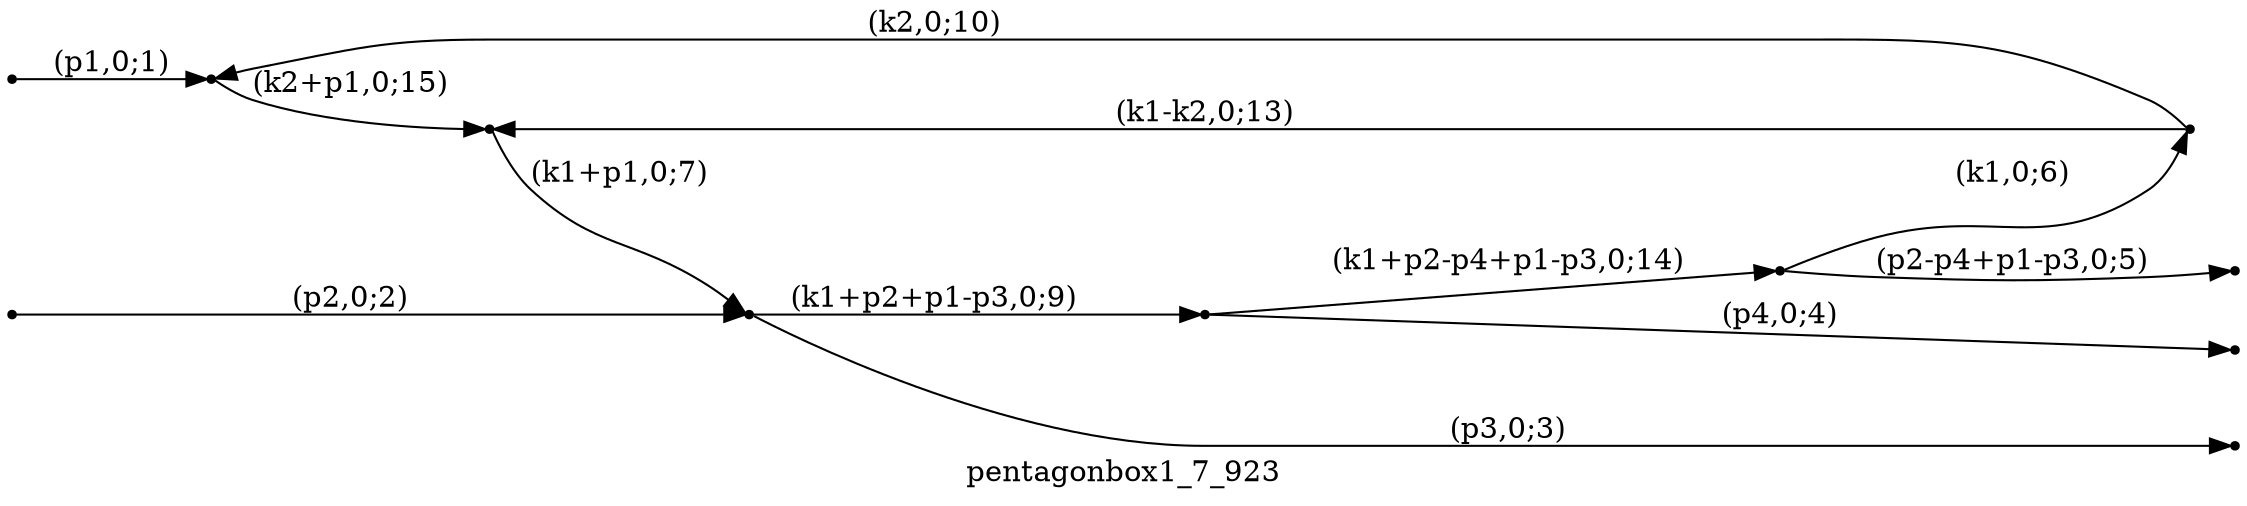 digraph pentagonbox1_7_923 {
  label="pentagonbox1_7_923";
  rankdir="LR";
  subgraph edges {
    -1 -> 6 [label="(p1,0;1)"];
    -2 -> 3 [label="(p2,0;2)"];
    3 -> -3 [label="(p3,0;3)"];
    5 -> -4 [label="(p4,0;4)"];
    1 -> -5 [label="(p2-p4+p1-p3,0;5)"];
    1 -> 2 [label="(k1,0;6)"];
    4 -> 3 [label="(k1+p1,0;7)"];
    3 -> 5 [label="(k1+p2+p1-p3,0;9)"];
    2 -> 6 [label="(k2,0;10)"];
    2 -> 4 [label="(k1-k2,0;13)"];
    5 -> 1 [label="(k1+p2-p4+p1-p3,0;14)"];
    6 -> 4 [label="(k2+p1,0;15)"];
  }
  subgraph incoming { rank="source"; -1; -2; }
  subgraph outgoing { rank="sink"; -3; -4; -5; }
-5 [shape=point];
-4 [shape=point];
-3 [shape=point];
-2 [shape=point];
-1 [shape=point];
1 [shape=point];
2 [shape=point];
3 [shape=point];
4 [shape=point];
5 [shape=point];
6 [shape=point];
}

